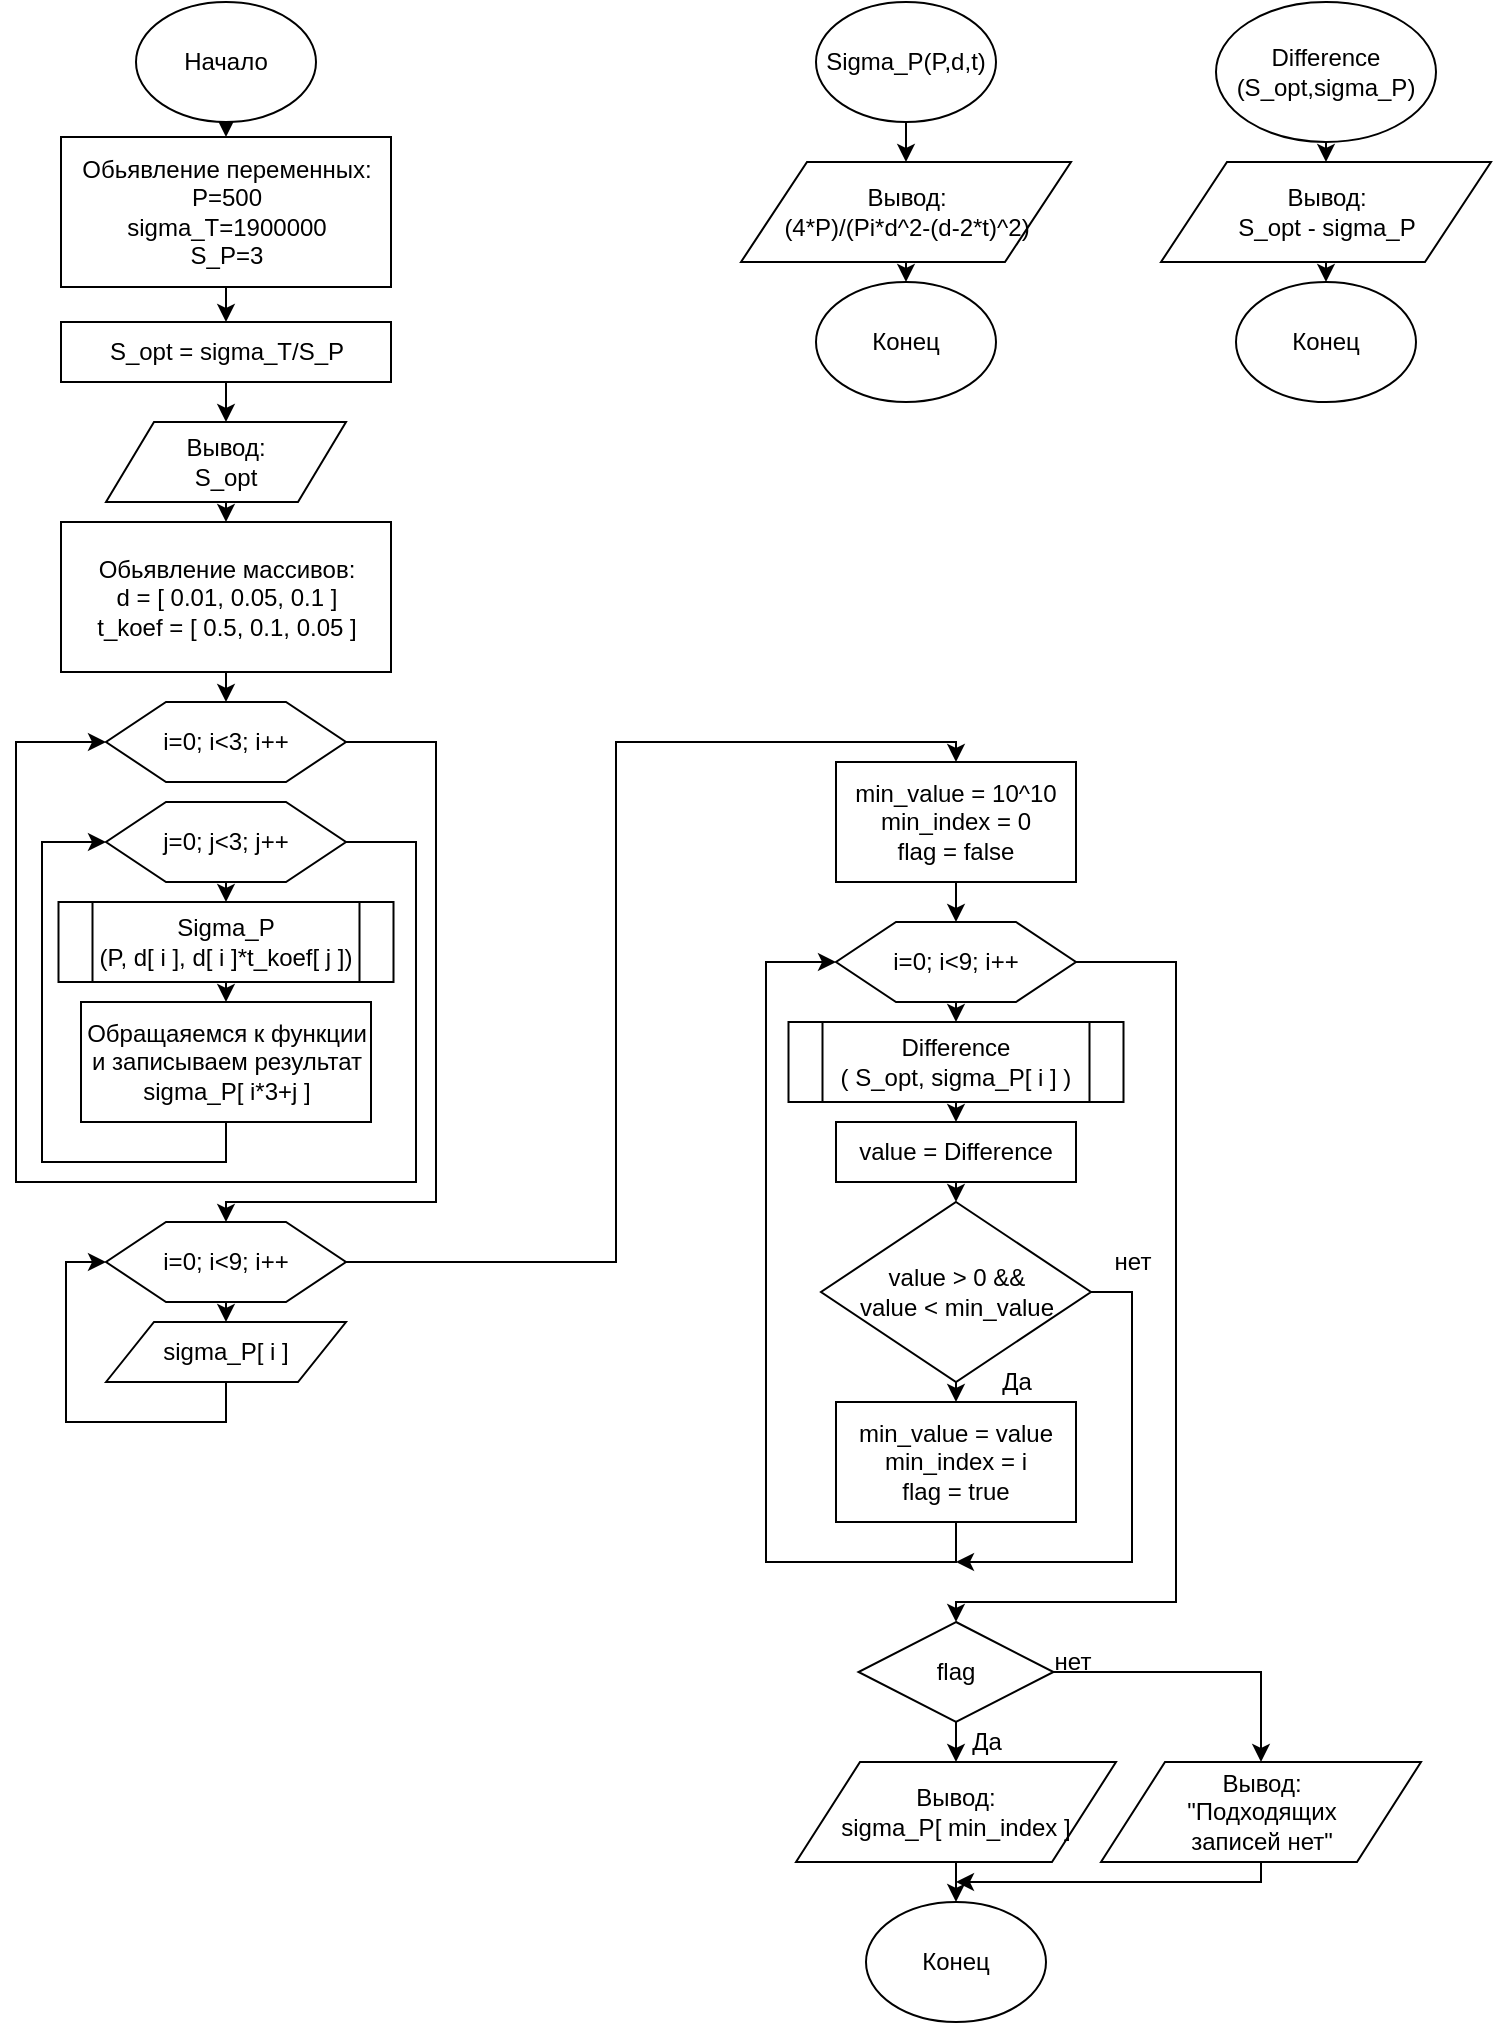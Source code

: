 <mxfile version="12.9.5"><diagram id="aDCtMExoWW6uDYagZh8I" name="Page-1"><mxGraphModel dx="860" dy="1551" grid="1" gridSize="10" guides="1" tooltips="1" connect="1" arrows="1" fold="1" page="1" pageScale="1" pageWidth="850" pageHeight="1100" math="0" shadow="0"><root><mxCell id="0"/><mxCell id="1" parent="0"/><mxCell id="rYvdsaMjCw0llRcE77Lg-11" style="edgeStyle=orthogonalEdgeStyle;rounded=0;orthogonalLoop=1;jettySize=auto;html=1;exitX=0.5;exitY=1;exitDx=0;exitDy=0;entryX=0.5;entryY=0;entryDx=0;entryDy=0;" edge="1" parent="1" source="rYvdsaMjCw0llRcE77Lg-2" target="rYvdsaMjCw0llRcE77Lg-3"><mxGeometry relative="1" as="geometry"/></mxCell><mxCell id="rYvdsaMjCw0llRcE77Lg-2" value="Sigma_P(P,d,t)" style="ellipse;whiteSpace=wrap;html=1;" vertex="1" parent="1"><mxGeometry x="470" y="-1100" width="90" height="60" as="geometry"/></mxCell><mxCell id="rYvdsaMjCw0llRcE77Lg-13" style="edgeStyle=orthogonalEdgeStyle;rounded=0;orthogonalLoop=1;jettySize=auto;html=1;exitX=0.5;exitY=1;exitDx=0;exitDy=0;entryX=0.5;entryY=0;entryDx=0;entryDy=0;" edge="1" parent="1" source="rYvdsaMjCw0llRcE77Lg-3" target="rYvdsaMjCw0llRcE77Lg-8"><mxGeometry relative="1" as="geometry"/></mxCell><mxCell id="rYvdsaMjCw0llRcE77Lg-3" value="&lt;div&gt;Вывод:&lt;/div&gt;&lt;div&gt;(4*P)/(Pi*d^2-(d-2*t)^2)&lt;br&gt;&lt;/div&gt;" style="shape=parallelogram;perimeter=parallelogramPerimeter;whiteSpace=wrap;html=1;" vertex="1" parent="1"><mxGeometry x="432.5" y="-1020" width="165" height="50" as="geometry"/></mxCell><mxCell id="rYvdsaMjCw0llRcE77Lg-12" style="edgeStyle=orthogonalEdgeStyle;rounded=0;orthogonalLoop=1;jettySize=auto;html=1;exitX=0.5;exitY=1;exitDx=0;exitDy=0;entryX=0.5;entryY=0;entryDx=0;entryDy=0;" edge="1" parent="1" source="rYvdsaMjCw0llRcE77Lg-5" target="rYvdsaMjCw0llRcE77Lg-10"><mxGeometry relative="1" as="geometry"/></mxCell><mxCell id="rYvdsaMjCw0llRcE77Lg-5" value="&lt;div&gt;Difference&lt;/div&gt;&lt;div&gt;(S_opt,sigma_P)&lt;/div&gt;" style="ellipse;whiteSpace=wrap;html=1;" vertex="1" parent="1"><mxGeometry x="670" y="-1100" width="110" height="70" as="geometry"/></mxCell><mxCell id="rYvdsaMjCw0llRcE77Lg-8" value="Конец" style="ellipse;whiteSpace=wrap;html=1;" vertex="1" parent="1"><mxGeometry x="470" y="-960" width="90" height="60" as="geometry"/></mxCell><mxCell id="rYvdsaMjCw0llRcE77Lg-9" value="Конец" style="ellipse;whiteSpace=wrap;html=1;" vertex="1" parent="1"><mxGeometry x="680" y="-960" width="90" height="60" as="geometry"/></mxCell><mxCell id="rYvdsaMjCw0llRcE77Lg-14" style="edgeStyle=orthogonalEdgeStyle;rounded=0;orthogonalLoop=1;jettySize=auto;html=1;exitX=0.5;exitY=1;exitDx=0;exitDy=0;entryX=0.5;entryY=0;entryDx=0;entryDy=0;" edge="1" parent="1" source="rYvdsaMjCw0llRcE77Lg-10" target="rYvdsaMjCw0llRcE77Lg-9"><mxGeometry relative="1" as="geometry"/></mxCell><mxCell id="rYvdsaMjCw0llRcE77Lg-10" value="&lt;div&gt;Вывод:&lt;/div&gt;&lt;div&gt;S_opt - sigma_P&lt;/div&gt;" style="shape=parallelogram;perimeter=parallelogramPerimeter;whiteSpace=wrap;html=1;" vertex="1" parent="1"><mxGeometry x="642.5" y="-1020" width="165" height="50" as="geometry"/></mxCell><mxCell id="rYvdsaMjCw0llRcE77Lg-21" style="edgeStyle=orthogonalEdgeStyle;rounded=0;orthogonalLoop=1;jettySize=auto;html=1;exitX=0.5;exitY=1;exitDx=0;exitDy=0;entryX=0.5;entryY=0;entryDx=0;entryDy=0;" edge="1" parent="1" source="rYvdsaMjCw0llRcE77Lg-16" target="rYvdsaMjCw0llRcE77Lg-17"><mxGeometry relative="1" as="geometry"/></mxCell><mxCell id="rYvdsaMjCw0llRcE77Lg-16" value="Начало" style="ellipse;whiteSpace=wrap;html=1;" vertex="1" parent="1"><mxGeometry x="130" y="-1100" width="90" height="60" as="geometry"/></mxCell><mxCell id="rYvdsaMjCw0llRcE77Lg-22" style="edgeStyle=orthogonalEdgeStyle;rounded=0;orthogonalLoop=1;jettySize=auto;html=1;exitX=0.5;exitY=1;exitDx=0;exitDy=0;entryX=0.5;entryY=0;entryDx=0;entryDy=0;" edge="1" parent="1" source="rYvdsaMjCw0llRcE77Lg-17" target="rYvdsaMjCw0llRcE77Lg-19"><mxGeometry relative="1" as="geometry"/></mxCell><mxCell id="rYvdsaMjCw0llRcE77Lg-17" value="&lt;div&gt;Обьявление переменных:&lt;/div&gt;&lt;div&gt;P=500&lt;/div&gt;&lt;div&gt;sigma_T=1900000&lt;/div&gt;&lt;div&gt;S_P=3&lt;br&gt;&lt;/div&gt;" style="rounded=0;whiteSpace=wrap;html=1;" vertex="1" parent="1"><mxGeometry x="92.5" y="-1032.5" width="165" height="75" as="geometry"/></mxCell><mxCell id="rYvdsaMjCw0llRcE77Lg-23" style="edgeStyle=orthogonalEdgeStyle;rounded=0;orthogonalLoop=1;jettySize=auto;html=1;exitX=0.5;exitY=1;exitDx=0;exitDy=0;entryX=0.5;entryY=0;entryDx=0;entryDy=0;" edge="1" parent="1" source="rYvdsaMjCw0llRcE77Lg-19" target="rYvdsaMjCw0llRcE77Lg-20"><mxGeometry relative="1" as="geometry"/></mxCell><mxCell id="rYvdsaMjCw0llRcE77Lg-19" value="S_opt = sigma_T/S_P" style="rounded=0;whiteSpace=wrap;html=1;" vertex="1" parent="1"><mxGeometry x="92.5" y="-940" width="165" height="30" as="geometry"/></mxCell><mxCell id="rYvdsaMjCw0llRcE77Lg-25" style="edgeStyle=orthogonalEdgeStyle;rounded=0;orthogonalLoop=1;jettySize=auto;html=1;exitX=0.5;exitY=1;exitDx=0;exitDy=0;entryX=0.5;entryY=0;entryDx=0;entryDy=0;" edge="1" parent="1" source="rYvdsaMjCw0llRcE77Lg-20" target="rYvdsaMjCw0llRcE77Lg-24"><mxGeometry relative="1" as="geometry"/></mxCell><mxCell id="rYvdsaMjCw0llRcE77Lg-20" value="&lt;div&gt;Вывод:&lt;/div&gt;&lt;div&gt;S_opt&lt;br&gt;&lt;/div&gt;" style="shape=parallelogram;perimeter=parallelogramPerimeter;whiteSpace=wrap;html=1;" vertex="1" parent="1"><mxGeometry x="115" y="-890" width="120" height="40" as="geometry"/></mxCell><mxCell id="rYvdsaMjCw0llRcE77Lg-35" style="edgeStyle=orthogonalEdgeStyle;rounded=0;orthogonalLoop=1;jettySize=auto;html=1;exitX=0.5;exitY=1;exitDx=0;exitDy=0;entryX=0.5;entryY=0;entryDx=0;entryDy=0;" edge="1" parent="1" source="rYvdsaMjCw0llRcE77Lg-24" target="rYvdsaMjCw0llRcE77Lg-26"><mxGeometry relative="1" as="geometry"/></mxCell><mxCell id="rYvdsaMjCw0llRcE77Lg-24" value="&lt;div&gt;Обьявление массивов:&lt;/div&gt;d = [ 0.01, 0.05, 0.1 ]&lt;br&gt;&lt;div&gt;t_koef = [ 0.5, 0.1, 0.05 ]&lt;/div&gt;" style="rounded=0;whiteSpace=wrap;html=1;" vertex="1" parent="1"><mxGeometry x="92.5" y="-840" width="165" height="75" as="geometry"/></mxCell><mxCell id="rYvdsaMjCw0llRcE77Lg-37" style="edgeStyle=orthogonalEdgeStyle;rounded=0;orthogonalLoop=1;jettySize=auto;html=1;exitX=1;exitY=0.5;exitDx=0;exitDy=0;" edge="1" parent="1" source="rYvdsaMjCw0llRcE77Lg-26" target="rYvdsaMjCw0llRcE77Lg-36"><mxGeometry relative="1" as="geometry"><Array as="points"><mxPoint x="280" y="-730"/><mxPoint x="280" y="-500"/><mxPoint x="175" y="-500"/></Array></mxGeometry></mxCell><mxCell id="rYvdsaMjCw0llRcE77Lg-26" value="i=0; i&amp;lt;3; i++" style="shape=hexagon;perimeter=hexagonPerimeter2;whiteSpace=wrap;html=1;" vertex="1" parent="1"><mxGeometry x="115" y="-750" width="120" height="40" as="geometry"/></mxCell><mxCell id="rYvdsaMjCw0llRcE77Lg-32" style="edgeStyle=orthogonalEdgeStyle;rounded=0;orthogonalLoop=1;jettySize=auto;html=1;exitX=0.5;exitY=1;exitDx=0;exitDy=0;entryX=0.5;entryY=0;entryDx=0;entryDy=0;" edge="1" parent="1" source="rYvdsaMjCw0llRcE77Lg-27" target="rYvdsaMjCw0llRcE77Lg-28"><mxGeometry relative="1" as="geometry"/></mxCell><mxCell id="rYvdsaMjCw0llRcE77Lg-34" style="edgeStyle=orthogonalEdgeStyle;rounded=0;orthogonalLoop=1;jettySize=auto;html=1;exitX=1;exitY=0.5;exitDx=0;exitDy=0;entryX=0;entryY=0.5;entryDx=0;entryDy=0;" edge="1" parent="1" source="rYvdsaMjCw0llRcE77Lg-27" target="rYvdsaMjCw0llRcE77Lg-26"><mxGeometry relative="1" as="geometry"><Array as="points"><mxPoint x="270" y="-680"/><mxPoint x="270" y="-510"/><mxPoint x="70" y="-510"/><mxPoint x="70" y="-730"/></Array></mxGeometry></mxCell><mxCell id="rYvdsaMjCw0llRcE77Lg-27" value="j=0; j&amp;lt;3; j++" style="shape=hexagon;perimeter=hexagonPerimeter2;whiteSpace=wrap;html=1;" vertex="1" parent="1"><mxGeometry x="115" y="-700" width="120" height="40" as="geometry"/></mxCell><mxCell id="rYvdsaMjCw0llRcE77Lg-31" style="edgeStyle=orthogonalEdgeStyle;rounded=0;orthogonalLoop=1;jettySize=auto;html=1;exitX=0.5;exitY=1;exitDx=0;exitDy=0;entryX=0.5;entryY=0;entryDx=0;entryDy=0;" edge="1" parent="1" source="rYvdsaMjCw0llRcE77Lg-28" target="rYvdsaMjCw0llRcE77Lg-29"><mxGeometry relative="1" as="geometry"/></mxCell><mxCell id="rYvdsaMjCw0llRcE77Lg-28" value="&lt;div&gt;Sigma_P&lt;/div&gt;&lt;div&gt;(P, d[ i ], d[ i ]*t_koef[ j ])&lt;/div&gt;" style="shape=process;whiteSpace=wrap;html=1;backgroundOutline=1;" vertex="1" parent="1"><mxGeometry x="91.25" y="-650" width="167.5" height="40" as="geometry"/></mxCell><mxCell id="rYvdsaMjCw0llRcE77Lg-33" style="edgeStyle=orthogonalEdgeStyle;rounded=0;orthogonalLoop=1;jettySize=auto;html=1;exitX=0.5;exitY=1;exitDx=0;exitDy=0;" edge="1" parent="1" source="rYvdsaMjCw0llRcE77Lg-29"><mxGeometry relative="1" as="geometry"><mxPoint x="115" y="-680" as="targetPoint"/><Array as="points"><mxPoint x="175" y="-520"/><mxPoint x="83" y="-520"/><mxPoint x="83" y="-680"/></Array></mxGeometry></mxCell><mxCell id="rYvdsaMjCw0llRcE77Lg-29" value="Обращаяемся к функции и записываем результат&lt;br&gt;&lt;div&gt;sigma_P[ i*3+j ]&lt;/div&gt;" style="rounded=0;whiteSpace=wrap;html=1;" vertex="1" parent="1"><mxGeometry x="102.5" y="-600" width="145" height="60" as="geometry"/></mxCell><mxCell id="rYvdsaMjCw0llRcE77Lg-39" style="edgeStyle=orthogonalEdgeStyle;rounded=0;orthogonalLoop=1;jettySize=auto;html=1;exitX=0.5;exitY=1;exitDx=0;exitDy=0;entryX=0.5;entryY=0;entryDx=0;entryDy=0;" edge="1" parent="1" source="rYvdsaMjCw0llRcE77Lg-36" target="rYvdsaMjCw0llRcE77Lg-38"><mxGeometry relative="1" as="geometry"/></mxCell><mxCell id="rYvdsaMjCw0llRcE77Lg-44" style="edgeStyle=orthogonalEdgeStyle;rounded=0;orthogonalLoop=1;jettySize=auto;html=1;exitX=1;exitY=0.5;exitDx=0;exitDy=0;entryX=0.5;entryY=0;entryDx=0;entryDy=0;" edge="1" parent="1" source="rYvdsaMjCw0llRcE77Lg-36" target="rYvdsaMjCw0llRcE77Lg-41"><mxGeometry relative="1" as="geometry"><Array as="points"><mxPoint x="370" y="-470"/><mxPoint x="370" y="-730"/><mxPoint x="540" y="-730"/></Array></mxGeometry></mxCell><mxCell id="rYvdsaMjCw0llRcE77Lg-36" value="i=0; i&amp;lt;9; i++" style="shape=hexagon;perimeter=hexagonPerimeter2;whiteSpace=wrap;html=1;" vertex="1" parent="1"><mxGeometry x="115" y="-490" width="120" height="40" as="geometry"/></mxCell><mxCell id="rYvdsaMjCw0llRcE77Lg-40" style="edgeStyle=orthogonalEdgeStyle;rounded=0;orthogonalLoop=1;jettySize=auto;html=1;exitX=0.5;exitY=1;exitDx=0;exitDy=0;entryX=0;entryY=0.5;entryDx=0;entryDy=0;" edge="1" parent="1" source="rYvdsaMjCw0llRcE77Lg-38" target="rYvdsaMjCw0llRcE77Lg-36"><mxGeometry relative="1" as="geometry"/></mxCell><mxCell id="rYvdsaMjCw0llRcE77Lg-38" value="sigma_P[ i ]" style="shape=parallelogram;perimeter=parallelogramPerimeter;whiteSpace=wrap;html=1;" vertex="1" parent="1"><mxGeometry x="115" y="-440" width="120" height="30" as="geometry"/></mxCell><mxCell id="rYvdsaMjCw0llRcE77Lg-62" style="edgeStyle=orthogonalEdgeStyle;rounded=0;orthogonalLoop=1;jettySize=auto;html=1;exitX=0.5;exitY=1;exitDx=0;exitDy=0;entryX=0.5;entryY=0;entryDx=0;entryDy=0;" edge="1" parent="1" source="rYvdsaMjCw0llRcE77Lg-41" target="rYvdsaMjCw0llRcE77Lg-47"><mxGeometry relative="1" as="geometry"/></mxCell><mxCell id="rYvdsaMjCw0llRcE77Lg-41" value="&lt;div&gt;min_value = 10^10&lt;/div&gt;&lt;div&gt;min_index = 0&lt;br&gt;&lt;/div&gt;&lt;div&gt;flag = false&lt;br&gt;&lt;/div&gt;" style="rounded=0;whiteSpace=wrap;html=1;" vertex="1" parent="1"><mxGeometry x="480" y="-720" width="120" height="60" as="geometry"/></mxCell><mxCell id="rYvdsaMjCw0llRcE77Lg-61" style="edgeStyle=orthogonalEdgeStyle;rounded=0;orthogonalLoop=1;jettySize=auto;html=1;exitX=0.5;exitY=1;exitDx=0;exitDy=0;entryX=0.5;entryY=0;entryDx=0;entryDy=0;" edge="1" parent="1" source="rYvdsaMjCw0llRcE77Lg-47" target="rYvdsaMjCw0llRcE77Lg-51"><mxGeometry relative="1" as="geometry"/></mxCell><mxCell id="rYvdsaMjCw0llRcE77Lg-66" style="edgeStyle=orthogonalEdgeStyle;rounded=0;orthogonalLoop=1;jettySize=auto;html=1;exitX=1;exitY=0.5;exitDx=0;exitDy=0;entryX=0.5;entryY=0;entryDx=0;entryDy=0;" edge="1" parent="1" source="rYvdsaMjCw0llRcE77Lg-47" target="rYvdsaMjCw0llRcE77Lg-65"><mxGeometry relative="1" as="geometry"><Array as="points"><mxPoint x="650" y="-620"/><mxPoint x="650" y="-300"/><mxPoint x="540" y="-300"/></Array></mxGeometry></mxCell><mxCell id="rYvdsaMjCw0llRcE77Lg-47" value="i=0; i&amp;lt;9; i++" style="shape=hexagon;perimeter=hexagonPerimeter2;whiteSpace=wrap;html=1;" vertex="1" parent="1"><mxGeometry x="480" y="-640" width="120" height="40" as="geometry"/></mxCell><mxCell id="rYvdsaMjCw0llRcE77Lg-58" style="edgeStyle=orthogonalEdgeStyle;rounded=0;orthogonalLoop=1;jettySize=auto;html=1;exitX=0.5;exitY=1;exitDx=0;exitDy=0;entryX=0.5;entryY=0;entryDx=0;entryDy=0;" edge="1" parent="1" source="rYvdsaMjCw0llRcE77Lg-50" target="rYvdsaMjCw0llRcE77Lg-53"><mxGeometry relative="1" as="geometry"/></mxCell><mxCell id="rYvdsaMjCw0llRcE77Lg-64" style="edgeStyle=orthogonalEdgeStyle;rounded=0;orthogonalLoop=1;jettySize=auto;html=1;exitX=1;exitY=0.5;exitDx=0;exitDy=0;" edge="1" parent="1" source="rYvdsaMjCw0llRcE77Lg-50"><mxGeometry relative="1" as="geometry"><mxPoint x="540" y="-320" as="targetPoint"/><Array as="points"><mxPoint x="628" y="-455"/><mxPoint x="628" y="-320"/></Array></mxGeometry></mxCell><mxCell id="rYvdsaMjCw0llRcE77Lg-50" value="&lt;div&gt;value &amp;gt; 0 &amp;amp;&amp;amp;&lt;/div&gt;&lt;div&gt;value &amp;lt; min_value&lt;br&gt;&lt;/div&gt;" style="rhombus;whiteSpace=wrap;html=1;" vertex="1" parent="1"><mxGeometry x="472.5" y="-500" width="135" height="90" as="geometry"/></mxCell><mxCell id="rYvdsaMjCw0llRcE77Lg-60" style="edgeStyle=orthogonalEdgeStyle;rounded=0;orthogonalLoop=1;jettySize=auto;html=1;exitX=0.5;exitY=1;exitDx=0;exitDy=0;entryX=0.5;entryY=0;entryDx=0;entryDy=0;" edge="1" parent="1" source="rYvdsaMjCw0llRcE77Lg-51" target="rYvdsaMjCw0llRcE77Lg-52"><mxGeometry relative="1" as="geometry"/></mxCell><mxCell id="rYvdsaMjCw0llRcE77Lg-51" value="&lt;div&gt;Difference&lt;br&gt;&lt;/div&gt;&lt;div&gt;( S_opt, sigma_P[ i ] )&lt;/div&gt;" style="shape=process;whiteSpace=wrap;html=1;backgroundOutline=1;" vertex="1" parent="1"><mxGeometry x="456.25" y="-590" width="167.5" height="40" as="geometry"/></mxCell><mxCell id="rYvdsaMjCw0llRcE77Lg-59" style="edgeStyle=orthogonalEdgeStyle;rounded=0;orthogonalLoop=1;jettySize=auto;html=1;exitX=0.5;exitY=1;exitDx=0;exitDy=0;entryX=0.5;entryY=0;entryDx=0;entryDy=0;" edge="1" parent="1" source="rYvdsaMjCw0llRcE77Lg-52" target="rYvdsaMjCw0llRcE77Lg-50"><mxGeometry relative="1" as="geometry"/></mxCell><mxCell id="rYvdsaMjCw0llRcE77Lg-52" value="value = Difference" style="rounded=0;whiteSpace=wrap;html=1;" vertex="1" parent="1"><mxGeometry x="480" y="-540" width="120" height="30" as="geometry"/></mxCell><mxCell id="rYvdsaMjCw0llRcE77Lg-63" style="edgeStyle=orthogonalEdgeStyle;rounded=0;orthogonalLoop=1;jettySize=auto;html=1;exitX=0.5;exitY=1;exitDx=0;exitDy=0;entryX=0;entryY=0.5;entryDx=0;entryDy=0;" edge="1" parent="1" source="rYvdsaMjCw0llRcE77Lg-53" target="rYvdsaMjCw0llRcE77Lg-47"><mxGeometry relative="1" as="geometry"><Array as="points"><mxPoint x="540" y="-320"/><mxPoint x="445" y="-320"/><mxPoint x="445" y="-620"/></Array></mxGeometry></mxCell><mxCell id="rYvdsaMjCw0llRcE77Lg-53" value="&lt;div&gt;min_value = value&lt;/div&gt;&lt;div&gt;min_index = i&lt;/div&gt;&lt;div&gt;flag = true&lt;/div&gt;" style="rounded=0;whiteSpace=wrap;html=1;" vertex="1" parent="1"><mxGeometry x="480" y="-400" width="120" height="60" as="geometry"/></mxCell><mxCell id="rYvdsaMjCw0llRcE77Lg-56" value="Да" style="text;html=1;align=center;verticalAlign=middle;resizable=0;points=[];autosize=1;" vertex="1" parent="1"><mxGeometry x="555" y="-420" width="30" height="20" as="geometry"/></mxCell><mxCell id="rYvdsaMjCw0llRcE77Lg-57" value="нет" style="text;html=1;align=center;verticalAlign=middle;resizable=0;points=[];autosize=1;" vertex="1" parent="1"><mxGeometry x="612.5" y="-480" width="30" height="20" as="geometry"/></mxCell><mxCell id="rYvdsaMjCw0llRcE77Lg-73" style="edgeStyle=orthogonalEdgeStyle;rounded=0;orthogonalLoop=1;jettySize=auto;html=1;exitX=0.5;exitY=1;exitDx=0;exitDy=0;entryX=0.5;entryY=0;entryDx=0;entryDy=0;" edge="1" parent="1" source="rYvdsaMjCw0llRcE77Lg-65" target="rYvdsaMjCw0llRcE77Lg-67"><mxGeometry relative="1" as="geometry"/></mxCell><mxCell id="rYvdsaMjCw0llRcE77Lg-78" style="edgeStyle=orthogonalEdgeStyle;rounded=0;orthogonalLoop=1;jettySize=auto;html=1;exitX=1;exitY=0.5;exitDx=0;exitDy=0;entryX=0.5;entryY=0;entryDx=0;entryDy=0;" edge="1" parent="1" source="rYvdsaMjCw0llRcE77Lg-65" target="rYvdsaMjCw0llRcE77Lg-70"><mxGeometry relative="1" as="geometry"/></mxCell><mxCell id="rYvdsaMjCw0llRcE77Lg-65" value="flag" style="rhombus;whiteSpace=wrap;html=1;" vertex="1" parent="1"><mxGeometry x="491.25" y="-290" width="97.5" height="50" as="geometry"/></mxCell><mxCell id="rYvdsaMjCw0llRcE77Lg-82" style="edgeStyle=orthogonalEdgeStyle;rounded=0;orthogonalLoop=1;jettySize=auto;html=1;exitX=0.5;exitY=1;exitDx=0;exitDy=0;entryX=0.5;entryY=0;entryDx=0;entryDy=0;" edge="1" parent="1" source="rYvdsaMjCw0llRcE77Lg-67" target="rYvdsaMjCw0llRcE77Lg-81"><mxGeometry relative="1" as="geometry"/></mxCell><mxCell id="rYvdsaMjCw0llRcE77Lg-67" value="&lt;div&gt;Вывод:&lt;/div&gt;&lt;div&gt;sigma_P[ min_index ]&lt;br&gt;&lt;/div&gt;" style="shape=parallelogram;perimeter=parallelogramPerimeter;whiteSpace=wrap;html=1;" vertex="1" parent="1"><mxGeometry x="460" y="-220" width="160" height="50" as="geometry"/></mxCell><mxCell id="rYvdsaMjCw0llRcE77Lg-68" style="edgeStyle=orthogonalEdgeStyle;rounded=0;orthogonalLoop=1;jettySize=auto;html=1;exitX=0.5;exitY=1;exitDx=0;exitDy=0;" edge="1" parent="1" source="rYvdsaMjCw0llRcE77Lg-67" target="rYvdsaMjCw0llRcE77Lg-67"><mxGeometry relative="1" as="geometry"/></mxCell><mxCell id="rYvdsaMjCw0llRcE77Lg-69" style="edgeStyle=orthogonalEdgeStyle;rounded=0;orthogonalLoop=1;jettySize=auto;html=1;exitX=0.5;exitY=1;exitDx=0;exitDy=0;" edge="1" parent="1" source="rYvdsaMjCw0llRcE77Lg-67" target="rYvdsaMjCw0llRcE77Lg-67"><mxGeometry relative="1" as="geometry"/></mxCell><mxCell id="rYvdsaMjCw0llRcE77Lg-83" style="edgeStyle=orthogonalEdgeStyle;rounded=0;orthogonalLoop=1;jettySize=auto;html=1;exitX=0.5;exitY=1;exitDx=0;exitDy=0;" edge="1" parent="1" source="rYvdsaMjCw0llRcE77Lg-70"><mxGeometry relative="1" as="geometry"><mxPoint x="540" y="-160" as="targetPoint"/><Array as="points"><mxPoint x="693" y="-160"/></Array></mxGeometry></mxCell><mxCell id="rYvdsaMjCw0llRcE77Lg-70" value="&lt;div&gt;Вывод:&lt;/div&gt;&lt;div&gt;&quot;Подходящих &lt;br&gt;&lt;/div&gt;&lt;div&gt;записей нет&quot;&lt;br&gt;&lt;/div&gt;" style="shape=parallelogram;perimeter=parallelogramPerimeter;whiteSpace=wrap;html=1;" vertex="1" parent="1"><mxGeometry x="612.5" y="-220" width="160" height="50" as="geometry"/></mxCell><mxCell id="rYvdsaMjCw0llRcE77Lg-75" value="&lt;div&gt;Да&lt;/div&gt;" style="text;html=1;align=center;verticalAlign=middle;resizable=0;points=[];autosize=1;" vertex="1" parent="1"><mxGeometry x="540" y="-240" width="30" height="20" as="geometry"/></mxCell><mxCell id="rYvdsaMjCw0llRcE77Lg-79" value="нет" style="text;html=1;align=center;verticalAlign=middle;resizable=0;points=[];autosize=1;" vertex="1" parent="1"><mxGeometry x="582.5" y="-280" width="30" height="20" as="geometry"/></mxCell><mxCell id="rYvdsaMjCw0llRcE77Lg-81" value="Конец" style="ellipse;whiteSpace=wrap;html=1;" vertex="1" parent="1"><mxGeometry x="495" y="-150" width="90" height="60" as="geometry"/></mxCell></root></mxGraphModel></diagram></mxfile>